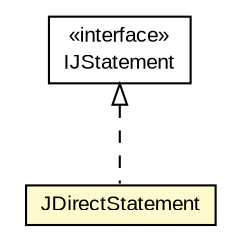 #!/usr/local/bin/dot
#
# Class diagram 
# Generated by UMLGraph version 5.1 (http://www.umlgraph.org/)
#

digraph G {
	edge [fontname="arial",fontsize=10,labelfontname="arial",labelfontsize=10];
	node [fontname="arial",fontsize=10,shape=plaintext];
	nodesep=0.25;
	ranksep=0.5;
	// com.helger.jcodemodel.JDirectStatement
	c5822 [label=<<table title="com.helger.jcodemodel.JDirectStatement" border="0" cellborder="1" cellspacing="0" cellpadding="2" port="p" bgcolor="lemonChiffon" href="./JDirectStatement.html">
		<tr><td><table border="0" cellspacing="0" cellpadding="1">
<tr><td align="center" balign="center"> JDirectStatement </td></tr>
		</table></td></tr>
		</table>>, fontname="arial", fontcolor="black", fontsize=10.0];
	// com.helger.jcodemodel.IJStatement
	c5848 [label=<<table title="com.helger.jcodemodel.IJStatement" border="0" cellborder="1" cellspacing="0" cellpadding="2" port="p" href="./IJStatement.html">
		<tr><td><table border="0" cellspacing="0" cellpadding="1">
<tr><td align="center" balign="center"> &#171;interface&#187; </td></tr>
<tr><td align="center" balign="center"> IJStatement </td></tr>
		</table></td></tr>
		</table>>, fontname="arial", fontcolor="black", fontsize=10.0];
	//com.helger.jcodemodel.JDirectStatement implements com.helger.jcodemodel.IJStatement
	c5848:p -> c5822:p [dir=back,arrowtail=empty,style=dashed];
}

